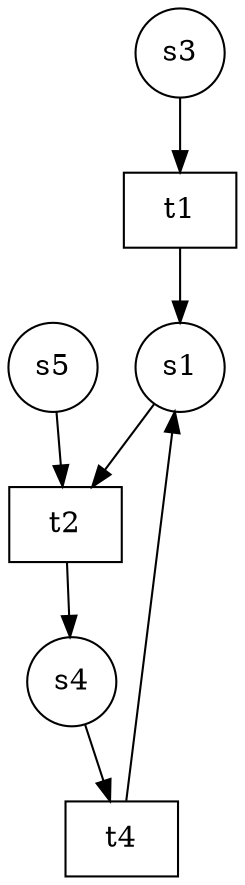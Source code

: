 digraph petrinet{
node[shape=circle];
"s1";
"s3";
"s4";
"s5";
"t1" [shape=box];
"t2" [shape=box];
"t4" [shape=box];
"s1"->"t2"
"s3"->"t1"
"s4"->"t4"
"s5"->"t2"
"t1"->"s1"
"t2"->"s4"
"t4"->"s1"
}